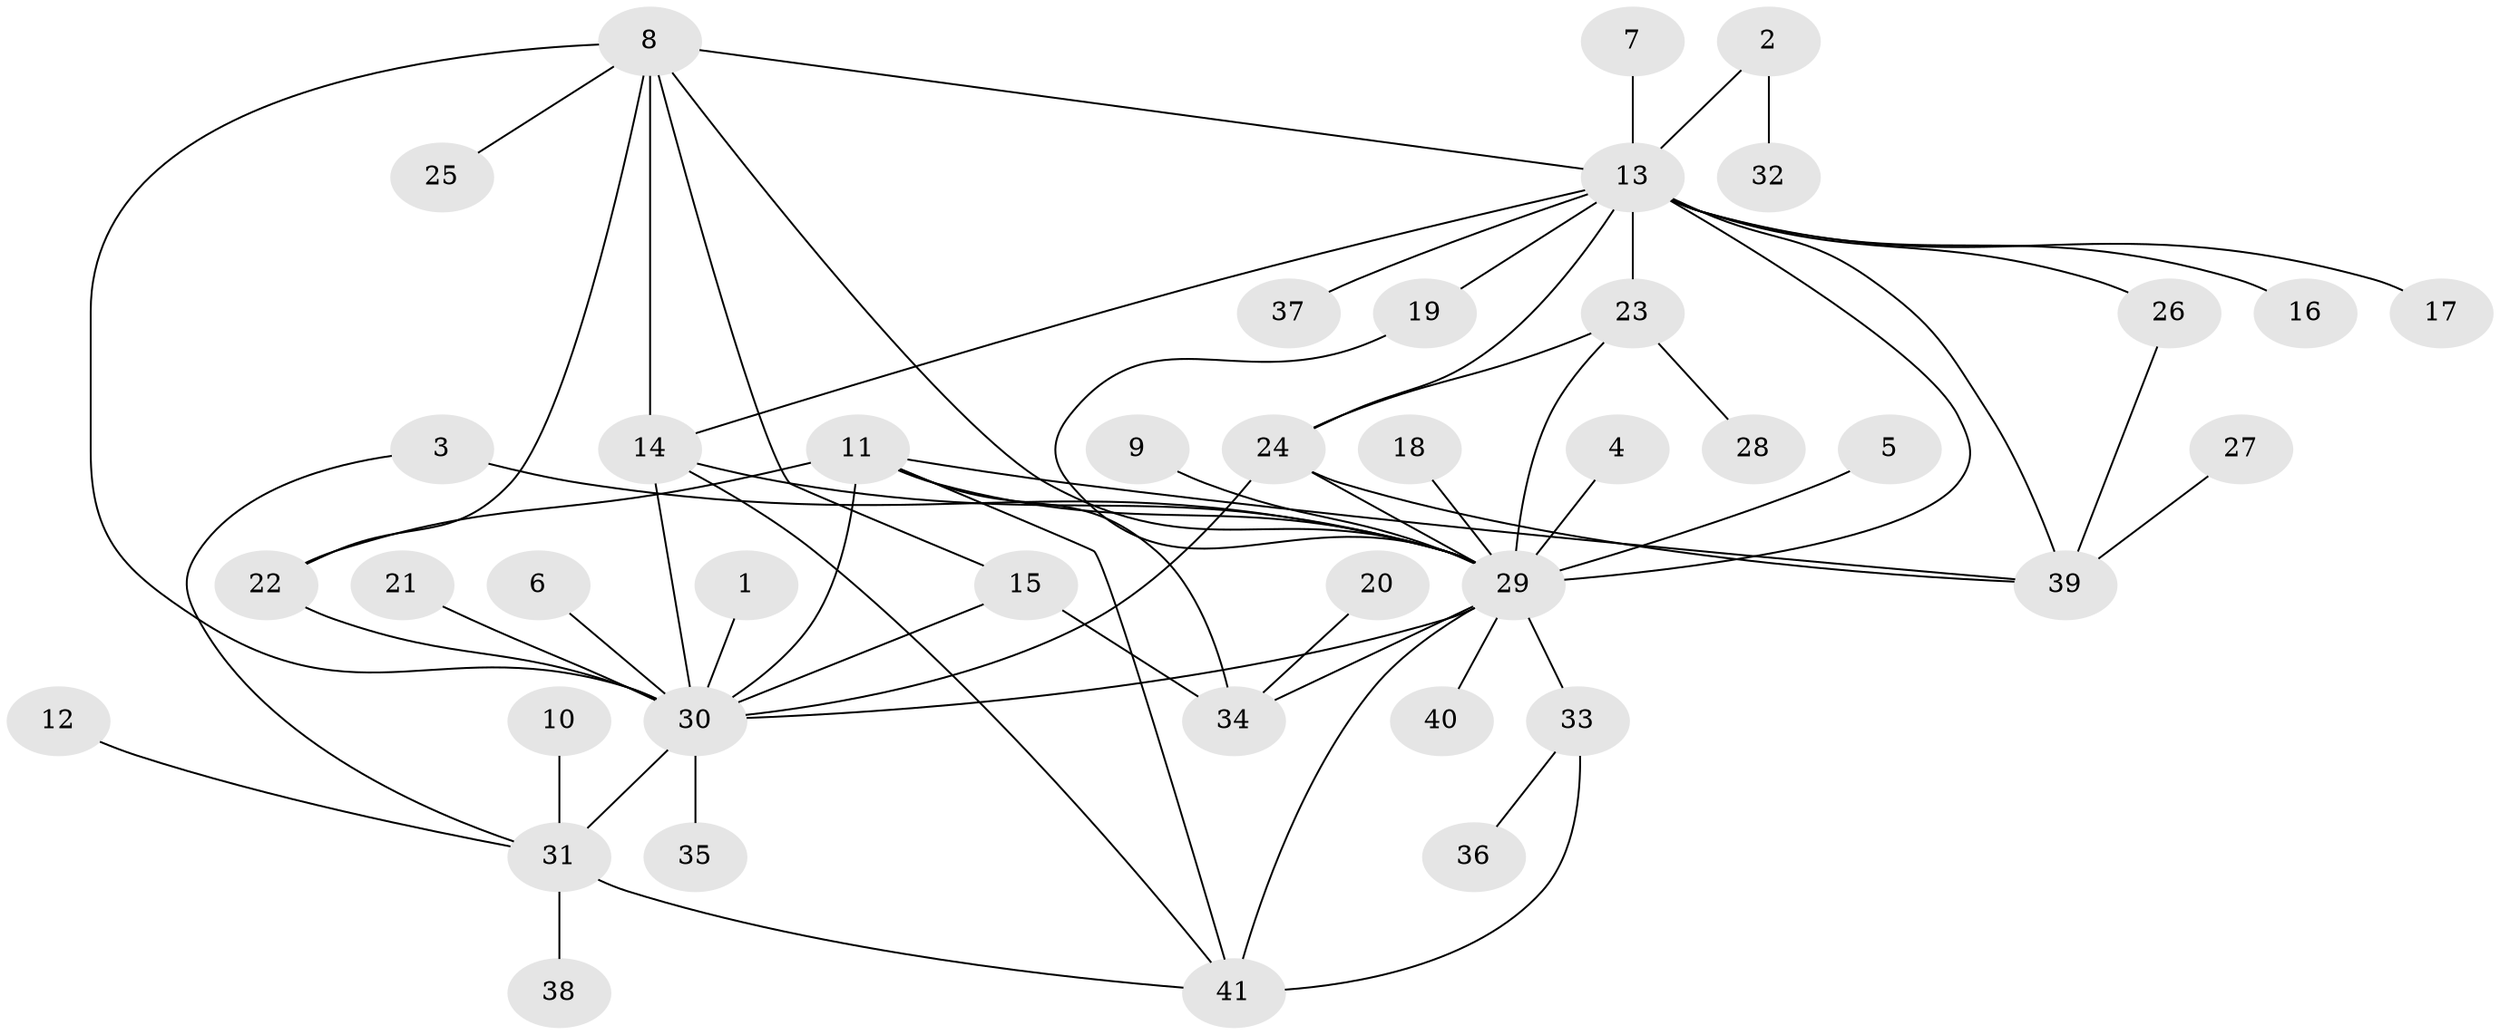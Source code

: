 // original degree distribution, {1: 0.4634146341463415, 15: 0.012195121951219513, 25: 0.012195121951219513, 3: 0.0975609756097561, 7: 0.024390243902439025, 5: 0.06097560975609756, 2: 0.1951219512195122, 6: 0.04878048780487805, 9: 0.012195121951219513, 16: 0.012195121951219513, 4: 0.06097560975609756}
// Generated by graph-tools (version 1.1) at 2025/01/03/09/25 03:01:54]
// undirected, 41 vertices, 64 edges
graph export_dot {
graph [start="1"]
  node [color=gray90,style=filled];
  1;
  2;
  3;
  4;
  5;
  6;
  7;
  8;
  9;
  10;
  11;
  12;
  13;
  14;
  15;
  16;
  17;
  18;
  19;
  20;
  21;
  22;
  23;
  24;
  25;
  26;
  27;
  28;
  29;
  30;
  31;
  32;
  33;
  34;
  35;
  36;
  37;
  38;
  39;
  40;
  41;
  1 -- 30 [weight=1.0];
  2 -- 13 [weight=1.0];
  2 -- 32 [weight=1.0];
  3 -- 29 [weight=2.0];
  3 -- 31 [weight=1.0];
  4 -- 29 [weight=1.0];
  5 -- 29 [weight=1.0];
  6 -- 30 [weight=1.0];
  7 -- 13 [weight=1.0];
  8 -- 13 [weight=1.0];
  8 -- 14 [weight=1.0];
  8 -- 15 [weight=1.0];
  8 -- 22 [weight=2.0];
  8 -- 25 [weight=1.0];
  8 -- 29 [weight=2.0];
  8 -- 30 [weight=1.0];
  9 -- 29 [weight=1.0];
  10 -- 31 [weight=1.0];
  11 -- 22 [weight=1.0];
  11 -- 29 [weight=1.0];
  11 -- 30 [weight=2.0];
  11 -- 34 [weight=1.0];
  11 -- 39 [weight=1.0];
  11 -- 41 [weight=1.0];
  12 -- 31 [weight=1.0];
  13 -- 14 [weight=1.0];
  13 -- 16 [weight=1.0];
  13 -- 17 [weight=1.0];
  13 -- 19 [weight=1.0];
  13 -- 23 [weight=1.0];
  13 -- 24 [weight=1.0];
  13 -- 26 [weight=1.0];
  13 -- 29 [weight=1.0];
  13 -- 37 [weight=1.0];
  13 -- 39 [weight=1.0];
  14 -- 29 [weight=1.0];
  14 -- 30 [weight=2.0];
  14 -- 41 [weight=1.0];
  15 -- 30 [weight=1.0];
  15 -- 34 [weight=1.0];
  18 -- 29 [weight=1.0];
  19 -- 29 [weight=1.0];
  20 -- 34 [weight=1.0];
  21 -- 30 [weight=1.0];
  22 -- 30 [weight=1.0];
  23 -- 24 [weight=1.0];
  23 -- 28 [weight=1.0];
  23 -- 29 [weight=1.0];
  24 -- 29 [weight=1.0];
  24 -- 30 [weight=2.0];
  24 -- 39 [weight=1.0];
  26 -- 39 [weight=1.0];
  27 -- 39 [weight=1.0];
  29 -- 30 [weight=1.0];
  29 -- 33 [weight=1.0];
  29 -- 34 [weight=1.0];
  29 -- 40 [weight=1.0];
  29 -- 41 [weight=2.0];
  30 -- 31 [weight=2.0];
  30 -- 35 [weight=1.0];
  31 -- 38 [weight=1.0];
  31 -- 41 [weight=1.0];
  33 -- 36 [weight=1.0];
  33 -- 41 [weight=1.0];
}
